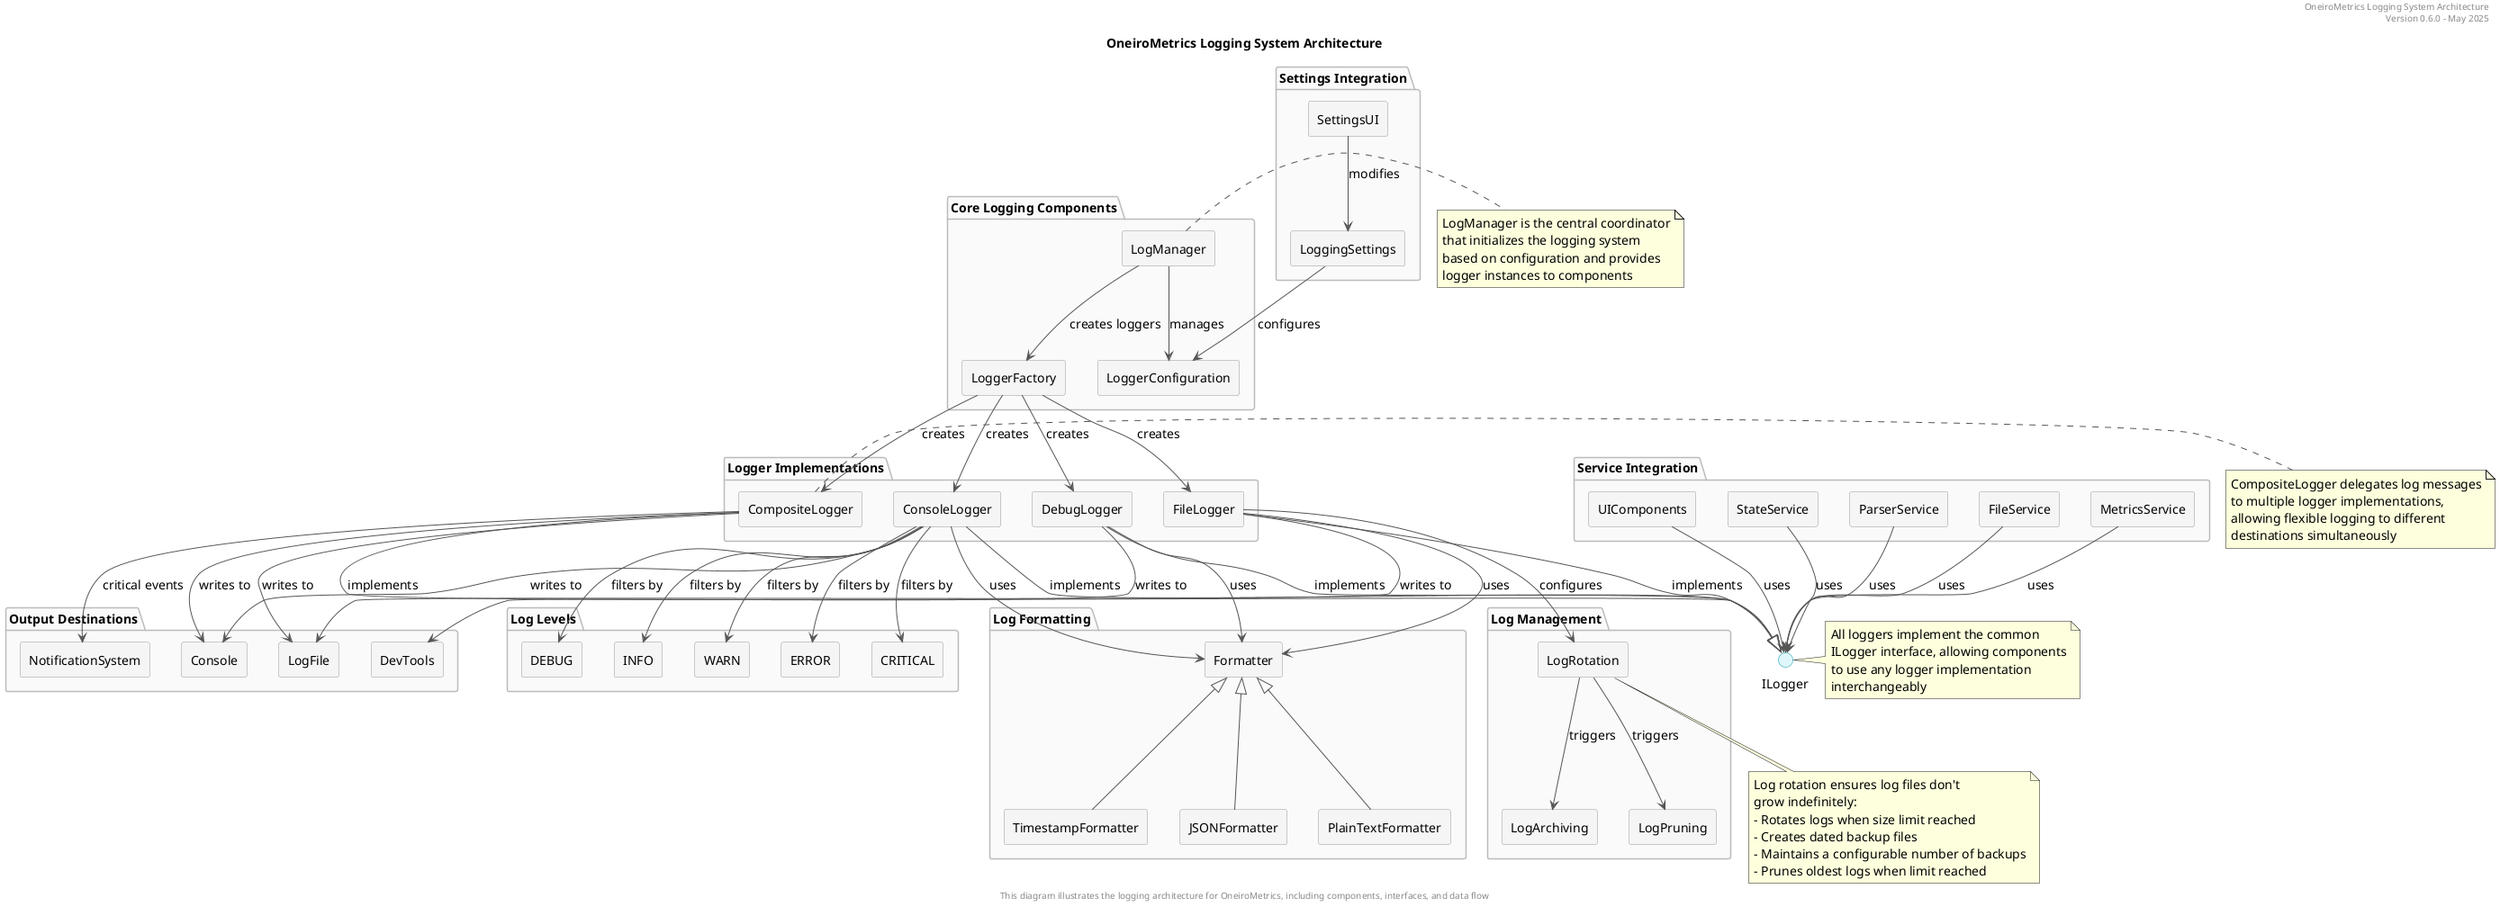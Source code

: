 @startuml Logging System Architecture

skinparam componentStyle rectangle
skinparam defaultFontSize 14
skinparam defaultFontName Arial
skinparam shadowing false
skinparam componentBackgroundColor #f5f5f5
skinparam componentBorderColor #999999
skinparam interfaceBackgroundColor #e0f7fa
skinparam interfaceBorderColor #0097a7
skinparam arrowColor #555555
skinparam packageBackgroundColor #fafafa
skinparam packageBorderColor #bbbbbb

header
OneiroMetrics Logging System Architecture
Version 0.6.0 - May 2025
endheader

title OneiroMetrics Logging System Architecture

package "Core Logging Components" {
  component [LogManager] as LogManager
  component [LoggerFactory] as LoggerFactory
  component [LoggerConfiguration] as LogConfiguration
  
  LogManager --> LoggerFactory : creates loggers
  LogManager --> LogConfiguration : manages
}

package "Logger Implementations" {
  component [ConsoleLogger] as ConsoleLogger
  component [FileLogger] as FileLogger
  component [DebugLogger] as DebugLogger
  component [CompositeLogger] as CompositeLogger
  
  LoggerFactory --> ConsoleLogger : creates
  LoggerFactory --> FileLogger : creates
  LoggerFactory --> DebugLogger : creates
  LoggerFactory --> CompositeLogger : creates
}

package "Log Levels" {
  component [DEBUG] as DEBUG
  component [INFO] as INFO
  component [WARN] as WARN
  component [ERROR] as ERROR
  component [CRITICAL] as CRITICAL
  
  ConsoleLogger --> DEBUG : filters by
  ConsoleLogger --> INFO : filters by
  ConsoleLogger --> WARN : filters by
  ConsoleLogger --> ERROR : filters by
  ConsoleLogger --> CRITICAL : filters by
}

package "Output Destinations" {
  component [Console] as Console
  component [LogFile] as LogFile
  component [DevTools] as DevTools
  component [NotificationSystem] as Notifications
  
  ConsoleLogger --> Console : writes to
  FileLogger --> LogFile : writes to
  DebugLogger --> DevTools : writes to
  CompositeLogger --> Console : writes to
  CompositeLogger --> LogFile : writes to
  CompositeLogger --> Notifications : critical events
}

package "Log Formatting" {
  component [Formatter] as Formatter
  component [TimestampFormatter] as TimestampFormatter
  component [JSONFormatter] as JSONFormatter
  component [PlainTextFormatter] as PlainTextFormatter
  
  Formatter <|-- TimestampFormatter
  Formatter <|-- JSONFormatter
  Formatter <|-- PlainTextFormatter
  
  ConsoleLogger --> Formatter : uses
  FileLogger --> Formatter : uses
  DebugLogger --> Formatter : uses
}

package "Log Management" {
  component [LogRotation] as LogRotation
  component [LogArchiving] as LogArchiving
  component [LogPruning] as LogPruning
  
  FileLogger --> LogRotation : configures
  LogRotation --> LogArchiving : triggers
  LogRotation --> LogPruning : triggers
}

interface "ILogger"

ConsoleLogger --|> ILogger : implements
FileLogger --|> ILogger : implements
DebugLogger --|> ILogger : implements
CompositeLogger --|> ILogger : implements

package "Service Integration" {
  component [StateService] as StateService
  component [ParserService] as ParserService
  component [FileService] as FileService
  component [MetricsService] as MetricsService
  component [UIComponents] as UIComponents
  
  StateService --> ILogger : uses
  ParserService --> ILogger : uses
  FileService --> ILogger : uses
  MetricsService --> ILogger : uses
  UIComponents --> ILogger : uses
}

package "Settings Integration" {
  component [LoggingSettings] as LoggingSettings
  component [SettingsUI] as SettingsUI
  
  LoggingSettings --> LogConfiguration : configures
  SettingsUI --> LoggingSettings : modifies
}

note right of LogManager
  LogManager is the central coordinator
  that initializes the logging system
  based on configuration and provides
  logger instances to components
end note

note right of CompositeLogger
  CompositeLogger delegates log messages
  to multiple logger implementations,
  allowing flexible logging to different
  destinations simultaneously
end note

note bottom of LogRotation
  Log rotation ensures log files don't
  grow indefinitely:
  - Rotates logs when size limit reached
  - Creates dated backup files
  - Maintains a configurable number of backups
  - Prunes oldest logs when limit reached
end note

note right of ILogger
  All loggers implement the common
  ILogger interface, allowing components
  to use any logger implementation
  interchangeably
end note

footer
This diagram illustrates the logging architecture for OneiroMetrics, including components, interfaces, and data flow
endfooter

@enduml 